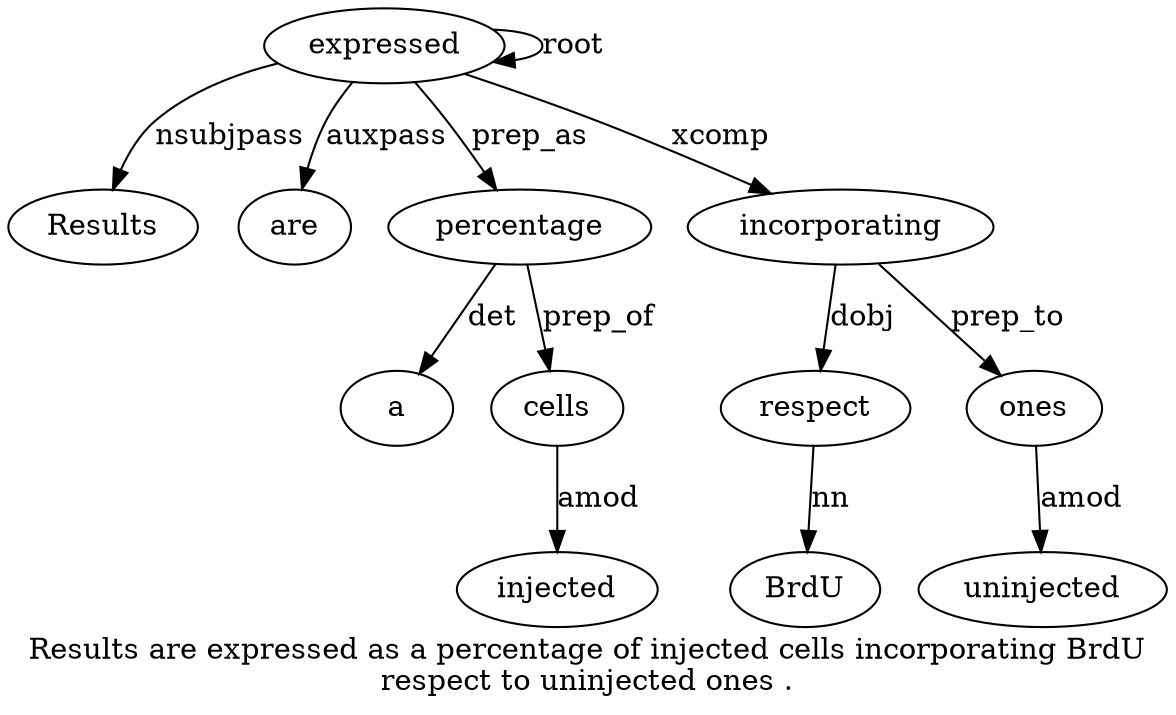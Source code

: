 digraph "Results are expressed as a percentage of injected cells incorporating BrdU respect to uninjected ones ." {
label="Results are expressed as a percentage of injected cells incorporating BrdU
respect to uninjected ones .";
expressed3 [style=filled, fillcolor=white, label=expressed];
Results1 [style=filled, fillcolor=white, label=Results];
expressed3 -> Results1  [label=nsubjpass];
are2 [style=filled, fillcolor=white, label=are];
expressed3 -> are2  [label=auxpass];
expressed3 -> expressed3  [label=root];
percentage6 [style=filled, fillcolor=white, label=percentage];
a5 [style=filled, fillcolor=white, label=a];
percentage6 -> a5  [label=det];
expressed3 -> percentage6  [label=prep_as];
cells9 [style=filled, fillcolor=white, label=cells];
injected8 [style=filled, fillcolor=white, label=injected];
cells9 -> injected8  [label=amod];
percentage6 -> cells9  [label=prep_of];
incorporating10 [style=filled, fillcolor=white, label=incorporating];
expressed3 -> incorporating10  [label=xcomp];
respect12 [style=filled, fillcolor=white, label=respect];
BrdU11 [style=filled, fillcolor=white, label=BrdU];
respect12 -> BrdU11  [label=nn];
incorporating10 -> respect12  [label=dobj];
ones15 [style=filled, fillcolor=white, label=ones];
uninjected14 [style=filled, fillcolor=white, label=uninjected];
ones15 -> uninjected14  [label=amod];
incorporating10 -> ones15  [label=prep_to];
}
